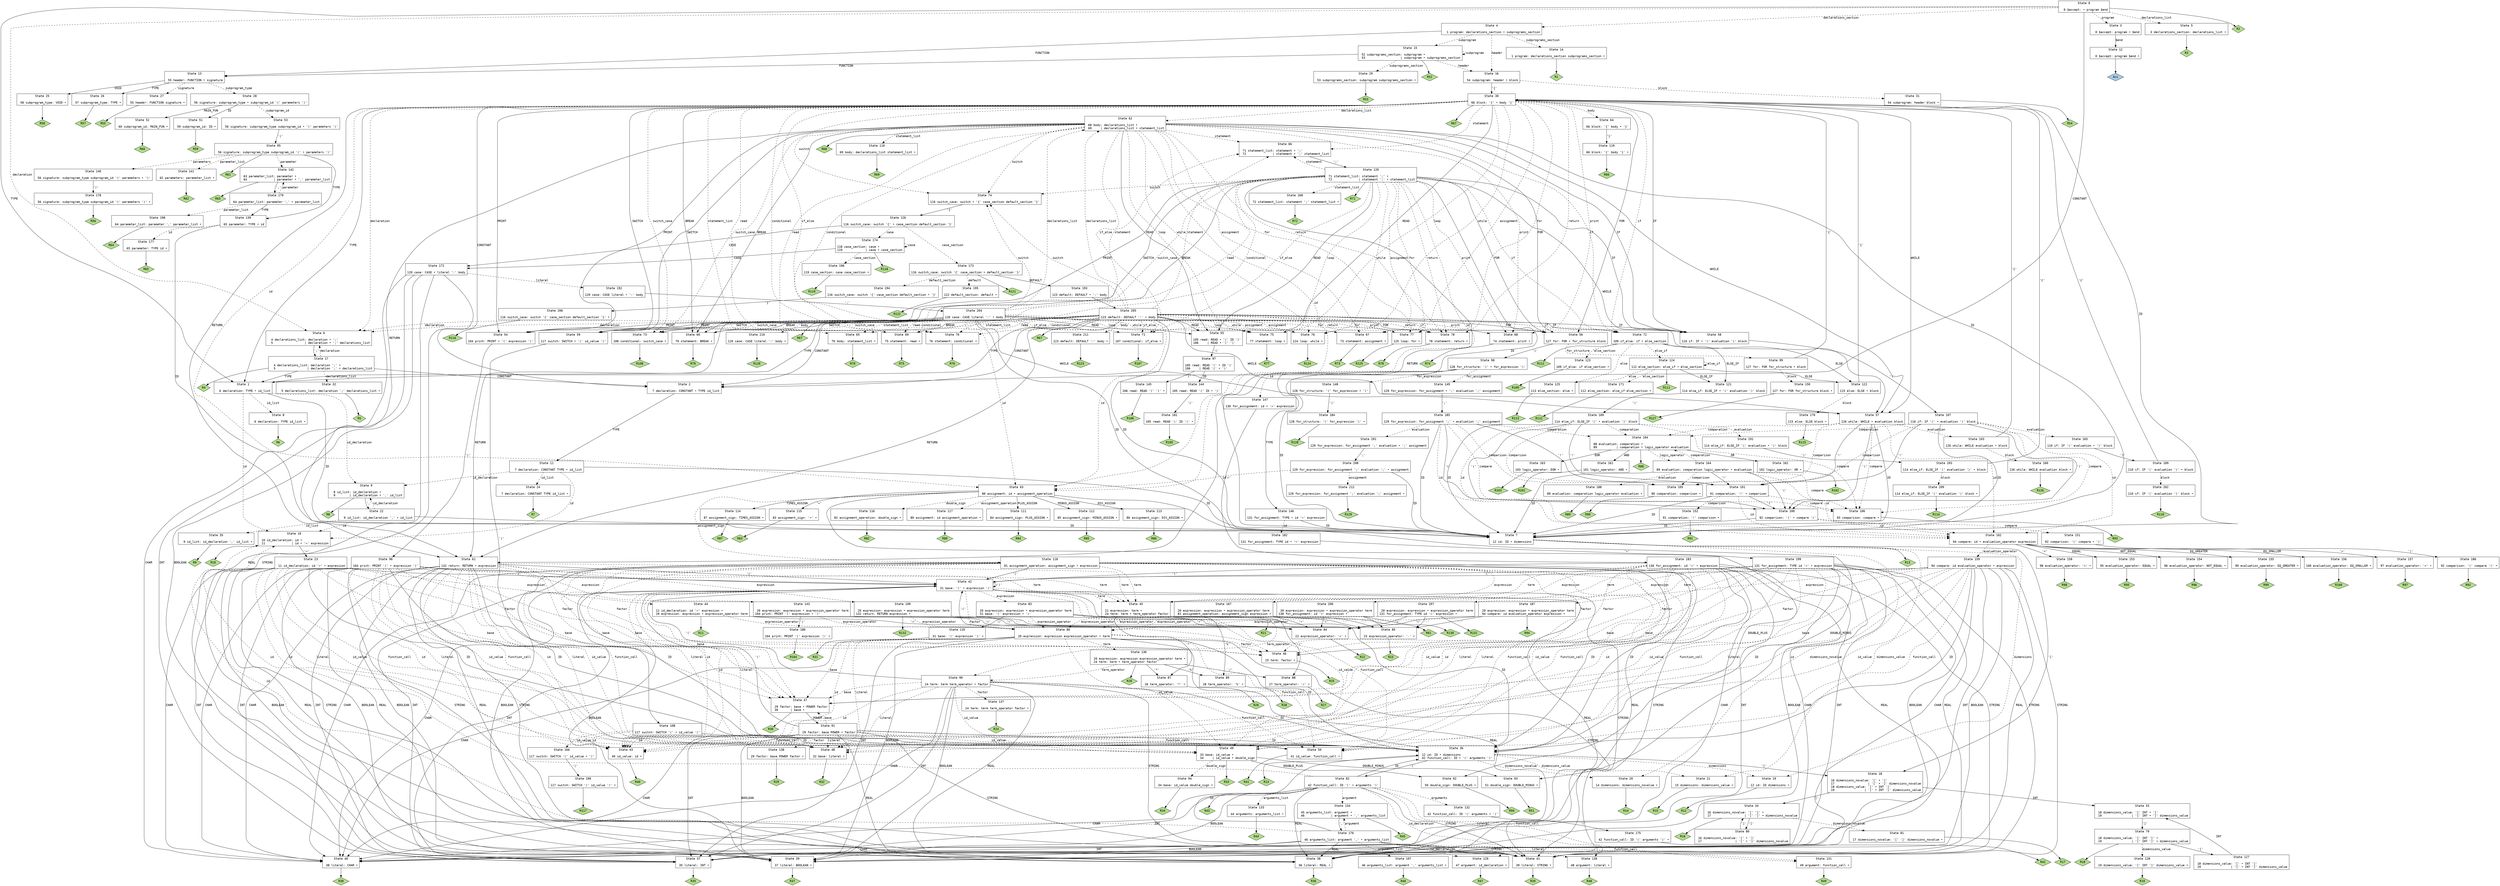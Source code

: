 // Generated by GNU Bison 3.8.2.
// Report bugs to <bug-bison@gnu.org>.
// Home page: <https://www.gnu.org/software/bison/>.

digraph "parser.y"
{
  node [fontname = courier, shape = box, colorscheme = paired6]
  edge [fontname = courier]

  0 [label="State 0\n\l  0 $accept: • program $end\l"]
  0 -> 1 [style=solid label="TYPE"]
  0 -> 2 [style=solid label="CONSTANT"]
  0 -> 3 [style=dashed label="program"]
  0 -> 4 [style=dashed label="declarations_section"]
  0 -> 5 [style=dashed label="declarations_list"]
  0 -> 6 [style=dashed label="declaration"]
  0 -> "0R2" [style=solid]
 "0R2" [label="R2", fillcolor=3, shape=diamond, style=filled]
  1 [label="State 1\n\l  6 declaration: TYPE • id_list\l"]
  1 -> 7 [style=solid label="ID"]
  1 -> 8 [style=dashed label="id_list"]
  1 -> 9 [style=dashed label="id_declaration"]
  1 -> 10 [style=dashed label="id"]
  2 [label="State 2\n\l  7 declaration: CONSTANT • TYPE id_list\l"]
  2 -> 11 [style=solid label="TYPE"]
  3 [label="State 3\n\l  0 $accept: program • $end\l"]
  3 -> 12 [style=solid label="$end"]
  4 [label="State 4\n\l  1 program: declarations_section • subprograms_section\l"]
  4 -> 13 [style=solid label="FUNCTION"]
  4 -> 14 [style=dashed label="subprograms_section"]
  4 -> 15 [style=dashed label="subprogram"]
  4 -> 16 [style=dashed label="header"]
  5 [label="State 5\n\l  3 declarations_section: declarations_list •\l"]
  5 -> "5R3" [style=solid]
 "5R3" [label="R3", fillcolor=3, shape=diamond, style=filled]
  6 [label="State 6\n\l  4 declarations_list: declaration • ';'\l  5                  | declaration • ';' declarations_list\l"]
  6 -> 17 [style=solid label="';'"]
  7 [label="State 7\n\l 12 id: ID • dimensions\l"]
  7 -> 18 [style=solid label="'['"]
  7 -> 19 [style=dashed label="dimensions"]
  7 -> 20 [style=dashed label="dimensions_novalue"]
  7 -> 21 [style=dashed label="dimensions_value"]
  7 -> "7R13" [style=solid]
 "7R13" [label="R13", fillcolor=3, shape=diamond, style=filled]
  8 [label="State 8\n\l  6 declaration: TYPE id_list •\l"]
  8 -> "8R6" [style=solid]
 "8R6" [label="R6", fillcolor=3, shape=diamond, style=filled]
  9 [label="State 9\n\l  8 id_list: id_declaration •\l  9        | id_declaration • ',' id_list\l"]
  9 -> 22 [style=solid label="','"]
  9 -> "9R8" [style=solid]
 "9R8" [label="R8", fillcolor=3, shape=diamond, style=filled]
  10 [label="State 10\n\l 10 id_declaration: id •\l 11               | id • '=' expression\l"]
  10 -> 23 [style=solid label="'='"]
  10 -> "10R10" [style=solid]
 "10R10" [label="R10", fillcolor=3, shape=diamond, style=filled]
  11 [label="State 11\n\l  7 declaration: CONSTANT TYPE • id_list\l"]
  11 -> 7 [style=solid label="ID"]
  11 -> 24 [style=dashed label="id_list"]
  11 -> 9 [style=dashed label="id_declaration"]
  11 -> 10 [style=dashed label="id"]
  12 [label="State 12\n\l  0 $accept: program $end •\l"]
  12 -> "12R0" [style=solid]
 "12R0" [label="Acc", fillcolor=1, shape=diamond, style=filled]
  13 [label="State 13\n\l 55 header: FUNCTION • signature\l"]
  13 -> 25 [style=solid label="VOID"]
  13 -> 26 [style=solid label="TYPE"]
  13 -> 27 [style=dashed label="signature"]
  13 -> 28 [style=dashed label="subprogram_type"]
  14 [label="State 14\n\l  1 program: declarations_section subprograms_section •\l"]
  14 -> "14R1" [style=solid]
 "14R1" [label="R1", fillcolor=3, shape=diamond, style=filled]
  15 [label="State 15\n\l 52 subprograms_section: subprogram •\l 53                    | subprogram • subprograms_section\l"]
  15 -> 13 [style=solid label="FUNCTION"]
  15 -> 29 [style=dashed label="subprograms_section"]
  15 -> 15 [style=dashed label="subprogram"]
  15 -> 16 [style=dashed label="header"]
  15 -> "15R52" [style=solid]
 "15R52" [label="R52", fillcolor=3, shape=diamond, style=filled]
  16 [label="State 16\n\l 54 subprogram: header • block\l"]
  16 -> 30 [style=solid label="'{'"]
  16 -> 31 [style=dashed label="block"]
  17 [label="State 17\n\l  4 declarations_list: declaration ';' •\l  5                  | declaration ';' • declarations_list\l"]
  17 -> 1 [style=solid label="TYPE"]
  17 -> 2 [style=solid label="CONSTANT"]
  17 -> 32 [style=dashed label="declarations_list"]
  17 -> 6 [style=dashed label="declaration"]
  17 -> "17R4" [style=solid]
 "17R4" [label="R4", fillcolor=3, shape=diamond, style=filled]
  18 [label="State 18\n\l 16 dimensions_novalue: '[' • ']'\l 17                   | '[' • ']' dimensions_novalue\l 18 dimensions_value: '[' • INT ']'\l 19                 | '[' • INT ']' dimensions_value\l"]
  18 -> 33 [style=solid label="INT"]
  18 -> 34 [style=solid label="']'"]
  19 [label="State 19\n\l 12 id: ID dimensions •\l"]
  19 -> "19R12" [style=solid]
 "19R12" [label="R12", fillcolor=3, shape=diamond, style=filled]
  20 [label="State 20\n\l 14 dimensions: dimensions_novalue •\l"]
  20 -> "20R14" [style=solid]
 "20R14" [label="R14", fillcolor=3, shape=diamond, style=filled]
  21 [label="State 21\n\l 15 dimensions: dimensions_value •\l"]
  21 -> "21R15" [style=solid]
 "21R15" [label="R15", fillcolor=3, shape=diamond, style=filled]
  22 [label="State 22\n\l  9 id_list: id_declaration ',' • id_list\l"]
  22 -> 7 [style=solid label="ID"]
  22 -> 35 [style=dashed label="id_list"]
  22 -> 9 [style=dashed label="id_declaration"]
  22 -> 10 [style=dashed label="id"]
  23 [label="State 23\n\l 11 id_declaration: id '=' • expression\l"]
  23 -> 36 [style=solid label="ID"]
  23 -> 37 [style=solid label="INT"]
  23 -> 38 [style=solid label="REAL"]
  23 -> 39 [style=solid label="BOOLEAN"]
  23 -> 40 [style=solid label="CHAR"]
  23 -> 41 [style=solid label="STRING"]
  23 -> 42 [style=solid label="'('"]
  23 -> 43 [style=dashed label="id"]
  23 -> 44 [style=dashed label="expression"]
  23 -> 45 [style=dashed label="term"]
  23 -> 46 [style=dashed label="factor"]
  23 -> 47 [style=dashed label="base"]
  23 -> 48 [style=dashed label="literal"]
  23 -> 49 [style=dashed label="id_value"]
  23 -> 50 [style=dashed label="function_call"]
  24 [label="State 24\n\l  7 declaration: CONSTANT TYPE id_list •\l"]
  24 -> "24R7" [style=solid]
 "24R7" [label="R7", fillcolor=3, shape=diamond, style=filled]
  25 [label="State 25\n\l 58 subprogram_type: VOID •\l"]
  25 -> "25R58" [style=solid]
 "25R58" [label="R58", fillcolor=3, shape=diamond, style=filled]
  26 [label="State 26\n\l 57 subprogram_type: TYPE •\l"]
  26 -> "26R57" [style=solid]
 "26R57" [label="R57", fillcolor=3, shape=diamond, style=filled]
  27 [label="State 27\n\l 55 header: FUNCTION signature •\l"]
  27 -> "27R55" [style=solid]
 "27R55" [label="R55", fillcolor=3, shape=diamond, style=filled]
  28 [label="State 28\n\l 56 signature: subprogram_type • subprogram_id '(' parameters ')'\l"]
  28 -> 51 [style=solid label="ID"]
  28 -> 52 [style=solid label="MAIN_FUN"]
  28 -> 53 [style=dashed label="subprogram_id"]
  29 [label="State 29\n\l 53 subprograms_section: subprogram subprograms_section •\l"]
  29 -> "29R53" [style=solid]
 "29R53" [label="R53", fillcolor=3, shape=diamond, style=filled]
  30 [label="State 30\n\l 66 block: '{' • body '}'\l"]
  30 -> 7 [style=solid label="ID"]
  30 -> 1 [style=solid label="TYPE"]
  30 -> 54 [style=solid label="PRINT"]
  30 -> 55 [style=solid label="READ"]
  30 -> 2 [style=solid label="CONSTANT"]
  30 -> 56 [style=solid label="FOR"]
  30 -> 57 [style=solid label="WHILE"]
  30 -> 58 [style=solid label="IF"]
  30 -> 59 [style=solid label="SWITCH"]
  30 -> 60 [style=solid label="BREAK"]
  30 -> 61 [style=solid label="RETURN"]
  30 -> 62 [style=dashed label="declarations_list"]
  30 -> 6 [style=dashed label="declaration"]
  30 -> 63 [style=dashed label="id"]
  30 -> 64 [style=dashed label="body"]
  30 -> 65 [style=dashed label="statement_list"]
  30 -> 66 [style=dashed label="statement"]
  30 -> 67 [style=dashed label="assignment"]
  30 -> 68 [style=dashed label="print"]
  30 -> 69 [style=dashed label="read"]
  30 -> 70 [style=dashed label="conditional"]
  30 -> 71 [style=dashed label="if_else"]
  30 -> 72 [style=dashed label="if"]
  30 -> 73 [style=dashed label="switch_case"]
  30 -> 74 [style=dashed label="switch"]
  30 -> 75 [style=dashed label="loop"]
  30 -> 76 [style=dashed label="while"]
  30 -> 77 [style=dashed label="for"]
  30 -> 78 [style=dashed label="return"]
  30 -> "30R67" [style=solid]
 "30R67" [label="R67", fillcolor=3, shape=diamond, style=filled]
  31 [label="State 31\n\l 54 subprogram: header block •\l"]
  31 -> "31R54" [style=solid]
 "31R54" [label="R54", fillcolor=3, shape=diamond, style=filled]
  32 [label="State 32\n\l  5 declarations_list: declaration ';' declarations_list •\l"]
  32 -> "32R5" [style=solid]
 "32R5" [label="R5", fillcolor=3, shape=diamond, style=filled]
  33 [label="State 33\n\l 18 dimensions_value: '[' INT • ']'\l 19                 | '[' INT • ']' dimensions_value\l"]
  33 -> 79 [style=solid label="']'"]
  34 [label="State 34\n\l 16 dimensions_novalue: '[' ']' •\l 17                   | '[' ']' • dimensions_novalue\l"]
  34 -> 80 [style=solid label="'['"]
  34 -> 81 [style=dashed label="dimensions_novalue"]
  34 -> "34R16" [style=solid]
 "34R16" [label="R16", fillcolor=3, shape=diamond, style=filled]
  35 [label="State 35\n\l  9 id_list: id_declaration ',' id_list •\l"]
  35 -> "35R9" [style=solid]
 "35R9" [label="R9", fillcolor=3, shape=diamond, style=filled]
  36 [label="State 36\n\l 12 id: ID • dimensions\l 42 function_call: ID • '(' arguments ')'\l"]
  36 -> 18 [style=solid label="'['"]
  36 -> 82 [style=solid label="'('"]
  36 -> 19 [style=dashed label="dimensions"]
  36 -> 20 [style=dashed label="dimensions_novalue"]
  36 -> 21 [style=dashed label="dimensions_value"]
  36 -> "36R13" [style=solid]
 "36R13" [label="R13", fillcolor=3, shape=diamond, style=filled]
  37 [label="State 37\n\l 35 literal: INT •\l"]
  37 -> "37R35" [style=solid]
 "37R35" [label="R35", fillcolor=3, shape=diamond, style=filled]
  38 [label="State 38\n\l 36 literal: REAL •\l"]
  38 -> "38R36" [style=solid]
 "38R36" [label="R36", fillcolor=3, shape=diamond, style=filled]
  39 [label="State 39\n\l 37 literal: BOOLEAN •\l"]
  39 -> "39R37" [style=solid]
 "39R37" [label="R37", fillcolor=3, shape=diamond, style=filled]
  40 [label="State 40\n\l 38 literal: CHAR •\l"]
  40 -> "40R38" [style=solid]
 "40R38" [label="R38", fillcolor=3, shape=diamond, style=filled]
  41 [label="State 41\n\l 39 literal: STRING •\l"]
  41 -> "41R39" [style=solid]
 "41R39" [label="R39", fillcolor=3, shape=diamond, style=filled]
  42 [label="State 42\n\l 31 base: '(' • expression ')'\l"]
  42 -> 36 [style=solid label="ID"]
  42 -> 37 [style=solid label="INT"]
  42 -> 38 [style=solid label="REAL"]
  42 -> 39 [style=solid label="BOOLEAN"]
  42 -> 40 [style=solid label="CHAR"]
  42 -> 41 [style=solid label="STRING"]
  42 -> 42 [style=solid label="'('"]
  42 -> 43 [style=dashed label="id"]
  42 -> 83 [style=dashed label="expression"]
  42 -> 45 [style=dashed label="term"]
  42 -> 46 [style=dashed label="factor"]
  42 -> 47 [style=dashed label="base"]
  42 -> 48 [style=dashed label="literal"]
  42 -> 49 [style=dashed label="id_value"]
  42 -> 50 [style=dashed label="function_call"]
  43 [label="State 43\n\l 40 id_value: id •\l"]
  43 -> "43R40" [style=solid]
 "43R40" [label="R40", fillcolor=3, shape=diamond, style=filled]
  44 [label="State 44\n\l 11 id_declaration: id '=' expression •\l 20 expression: expression • expression_operator term\l"]
  44 -> 84 [style=solid label="'+'"]
  44 -> 85 [style=solid label="'-'"]
  44 -> 86 [style=dashed label="expression_operator"]
  44 -> "44R11" [style=solid]
 "44R11" [label="R11", fillcolor=3, shape=diamond, style=filled]
  45 [label="State 45\n\l 21 expression: term •\l 24 term: term • term_operator factor\l"]
  45 -> 87 [style=solid label="'*'"]
  45 -> 88 [style=solid label="'/'"]
  45 -> 89 [style=solid label="'%'"]
  45 -> 90 [style=dashed label="term_operator"]
  45 -> "45R21" [style=solid]
 "45R21" [label="R21", fillcolor=3, shape=diamond, style=filled]
  46 [label="State 46\n\l 25 term: factor •\l"]
  46 -> "46R25" [style=solid]
 "46R25" [label="R25", fillcolor=3, shape=diamond, style=filled]
  47 [label="State 47\n\l 29 factor: base • POWER factor\l 30       | base •\l"]
  47 -> 91 [style=solid label="POWER"]
  47 -> "47R30" [style=solid]
 "47R30" [label="R30", fillcolor=3, shape=diamond, style=filled]
  48 [label="State 48\n\l 32 base: literal •\l"]
  48 -> "48R32" [style=solid]
 "48R32" [label="R32", fillcolor=3, shape=diamond, style=filled]
  49 [label="State 49\n\l 33 base: id_value •\l 34     | id_value • double_sign\l"]
  49 -> 92 [style=solid label="DOUBLE_PLUS"]
  49 -> 93 [style=solid label="DOUBLE_MINUS"]
  49 -> 94 [style=dashed label="double_sign"]
  49 -> "49R33" [style=solid]
 "49R33" [label="R33", fillcolor=3, shape=diamond, style=filled]
  50 [label="State 50\n\l 41 id_value: function_call •\l"]
  50 -> "50R41" [style=solid]
 "50R41" [label="R41", fillcolor=3, shape=diamond, style=filled]
  51 [label="State 51\n\l 59 subprogram_id: ID •\l"]
  51 -> "51R59" [style=solid]
 "51R59" [label="R59", fillcolor=3, shape=diamond, style=filled]
  52 [label="State 52\n\l 60 subprogram_id: MAIN_FUN •\l"]
  52 -> "52R60" [style=solid]
 "52R60" [label="R60", fillcolor=3, shape=diamond, style=filled]
  53 [label="State 53\n\l 56 signature: subprogram_type subprogram_id • '(' parameters ')'\l"]
  53 -> 95 [style=solid label="'('"]
  54 [label="State 54\n\l104 print: PRINT • '(' expression ')'\l"]
  54 -> 96 [style=solid label="'('"]
  55 [label="State 55\n\l105 read: READ • '(' ID ')'\l106     | READ • '(' ')'\l"]
  55 -> 97 [style=solid label="'('"]
  56 [label="State 56\n\l127 for: FOR • for_structure block\l"]
  56 -> 98 [style=solid label="'('"]
  56 -> 99 [style=dashed label="for_structure"]
  57 [label="State 57\n\l126 while: WHILE • evaluation block\l"]
  57 -> 7 [style=solid label="ID"]
  57 -> 100 [style=solid label="'('"]
  57 -> 101 [style=solid label="'!'"]
  57 -> 102 [style=dashed label="id"]
  57 -> 103 [style=dashed label="evaluation"]
  57 -> 104 [style=dashed label="comparation"]
  57 -> 105 [style=dashed label="comparison"]
  57 -> 106 [style=dashed label="compare"]
  58 [label="State 58\n\l110 if: IF • '(' evaluation ')' block\l"]
  58 -> 107 [style=solid label="'('"]
  59 [label="State 59\n\l117 switch: SWITCH • '(' id_value ')'\l"]
  59 -> 108 [style=solid label="'('"]
  60 [label="State 60\n\l 79 statement: BREAK •\l"]
  60 -> "60R79" [style=solid]
 "60R79" [label="R79", fillcolor=3, shape=diamond, style=filled]
  61 [label="State 61\n\l132 return: RETURN • expression\l"]
  61 -> 36 [style=solid label="ID"]
  61 -> 37 [style=solid label="INT"]
  61 -> 38 [style=solid label="REAL"]
  61 -> 39 [style=solid label="BOOLEAN"]
  61 -> 40 [style=solid label="CHAR"]
  61 -> 41 [style=solid label="STRING"]
  61 -> 42 [style=solid label="'('"]
  61 -> 43 [style=dashed label="id"]
  61 -> 109 [style=dashed label="expression"]
  61 -> 45 [style=dashed label="term"]
  61 -> 46 [style=dashed label="factor"]
  61 -> 47 [style=dashed label="base"]
  61 -> 48 [style=dashed label="literal"]
  61 -> 49 [style=dashed label="id_value"]
  61 -> 50 [style=dashed label="function_call"]
  62 [label="State 62\n\l 68 body: declarations_list •\l 69     | declarations_list • statement_list\l"]
  62 -> 7 [style=solid label="ID"]
  62 -> 54 [style=solid label="PRINT"]
  62 -> 55 [style=solid label="READ"]
  62 -> 56 [style=solid label="FOR"]
  62 -> 57 [style=solid label="WHILE"]
  62 -> 58 [style=solid label="IF"]
  62 -> 59 [style=solid label="SWITCH"]
  62 -> 60 [style=solid label="BREAK"]
  62 -> 61 [style=solid label="RETURN"]
  62 -> 63 [style=dashed label="id"]
  62 -> 110 [style=dashed label="statement_list"]
  62 -> 66 [style=dashed label="statement"]
  62 -> 67 [style=dashed label="assignment"]
  62 -> 68 [style=dashed label="print"]
  62 -> 69 [style=dashed label="read"]
  62 -> 70 [style=dashed label="conditional"]
  62 -> 71 [style=dashed label="if_else"]
  62 -> 72 [style=dashed label="if"]
  62 -> 73 [style=dashed label="switch_case"]
  62 -> 74 [style=dashed label="switch"]
  62 -> 75 [style=dashed label="loop"]
  62 -> 76 [style=dashed label="while"]
  62 -> 77 [style=dashed label="for"]
  62 -> 78 [style=dashed label="return"]
  62 -> "62R68" [style=solid]
 "62R68" [label="R68", fillcolor=3, shape=diamond, style=filled]
  63 [label="State 63\n\l 80 assignment: id • assignment_operation\l"]
  63 -> 111 [style=solid label="PLUS_ASSIGN"]
  63 -> 112 [style=solid label="MINUS_ASSIGN"]
  63 -> 113 [style=solid label="DIV_ASSIGN"]
  63 -> 114 [style=solid label="TIMES_ASSIGN"]
  63 -> 92 [style=solid label="DOUBLE_PLUS"]
  63 -> 93 [style=solid label="DOUBLE_MINUS"]
  63 -> 115 [style=solid label="'='"]
  63 -> 116 [style=dashed label="double_sign"]
  63 -> 117 [style=dashed label="assignment_operation"]
  63 -> 118 [style=dashed label="assignment_sign"]
  64 [label="State 64\n\l 66 block: '{' body • '}'\l"]
  64 -> 119 [style=solid label="'}'"]
  65 [label="State 65\n\l 70 body: statement_list •\l"]
  65 -> "65R70" [style=solid]
 "65R70" [label="R70", fillcolor=3, shape=diamond, style=filled]
  66 [label="State 66\n\l 71 statement_list: statement • ';'\l 72               | statement • ';' statement_list\l"]
  66 -> 120 [style=solid label="';'"]
  67 [label="State 67\n\l 73 statement: assignment •\l"]
  67 -> "67R73" [style=solid]
 "67R73" [label="R73", fillcolor=3, shape=diamond, style=filled]
  68 [label="State 68\n\l 74 statement: print •\l"]
  68 -> "68R74" [style=solid]
 "68R74" [label="R74", fillcolor=3, shape=diamond, style=filled]
  69 [label="State 69\n\l 75 statement: read •\l"]
  69 -> "69R75" [style=solid]
 "69R75" [label="R75", fillcolor=3, shape=diamond, style=filled]
  70 [label="State 70\n\l 76 statement: conditional •\l"]
  70 -> "70R76" [style=solid]
 "70R76" [label="R76", fillcolor=3, shape=diamond, style=filled]
  71 [label="State 71\n\l107 conditional: if_else •\l"]
  71 -> "71R107" [style=solid]
 "71R107" [label="R107", fillcolor=3, shape=diamond, style=filled]
  72 [label="State 72\n\l109 if_else: if • else_section\l"]
  72 -> 121 [style=solid label="ELSE_IF"]
  72 -> 122 [style=solid label="ELSE"]
  72 -> 123 [style=dashed label="else_section"]
  72 -> 124 [style=dashed label="else_if"]
  72 -> 125 [style=dashed label="else"]
  72 -> "72R111" [style=solid]
 "72R111" [label="R111", fillcolor=3, shape=diamond, style=filled]
  73 [label="State 73\n\l108 conditional: switch_case •\l"]
  73 -> "73R108" [style=solid]
 "73R108" [label="R108", fillcolor=3, shape=diamond, style=filled]
  74 [label="State 74\n\l116 switch_case: switch • '{' case_section default_section '}'\l"]
  74 -> 126 [style=solid label="'{'"]
  75 [label="State 75\n\l 77 statement: loop •\l"]
  75 -> "75R77" [style=solid]
 "75R77" [label="R77", fillcolor=3, shape=diamond, style=filled]
  76 [label="State 76\n\l124 loop: while •\l"]
  76 -> "76R124" [style=solid]
 "76R124" [label="R124", fillcolor=3, shape=diamond, style=filled]
  77 [label="State 77\n\l125 loop: for •\l"]
  77 -> "77R125" [style=solid]
 "77R125" [label="R125", fillcolor=3, shape=diamond, style=filled]
  78 [label="State 78\n\l 78 statement: return •\l"]
  78 -> "78R78" [style=solid]
 "78R78" [label="R78", fillcolor=3, shape=diamond, style=filled]
  79 [label="State 79\n\l 18 dimensions_value: '[' INT ']' •\l 19                 | '[' INT ']' • dimensions_value\l"]
  79 -> 127 [style=solid label="'['"]
  79 -> 128 [style=dashed label="dimensions_value"]
  79 -> "79R18" [style=solid]
 "79R18" [label="R18", fillcolor=3, shape=diamond, style=filled]
  80 [label="State 80\n\l 16 dimensions_novalue: '[' • ']'\l 17                   | '[' • ']' dimensions_novalue\l"]
  80 -> 34 [style=solid label="']'"]
  81 [label="State 81\n\l 17 dimensions_novalue: '[' ']' dimensions_novalue •\l"]
  81 -> "81R17" [style=solid]
 "81R17" [label="R17", fillcolor=3, shape=diamond, style=filled]
  82 [label="State 82\n\l 42 function_call: ID '(' • arguments ')'\l"]
  82 -> 36 [style=solid label="ID"]
  82 -> 37 [style=solid label="INT"]
  82 -> 38 [style=solid label="REAL"]
  82 -> 39 [style=solid label="BOOLEAN"]
  82 -> 40 [style=solid label="CHAR"]
  82 -> 41 [style=solid label="STRING"]
  82 -> 129 [style=dashed label="id_declaration"]
  82 -> 10 [style=dashed label="id"]
  82 -> 130 [style=dashed label="literal"]
  82 -> 131 [style=dashed label="function_call"]
  82 -> 132 [style=dashed label="arguments"]
  82 -> 133 [style=dashed label="arguments_list"]
  82 -> 134 [style=dashed label="argument"]
  82 -> "82R43" [style=solid]
 "82R43" [label="R43", fillcolor=3, shape=diamond, style=filled]
  83 [label="State 83\n\l 20 expression: expression • expression_operator term\l 31 base: '(' expression • ')'\l"]
  83 -> 84 [style=solid label="'+'"]
  83 -> 85 [style=solid label="'-'"]
  83 -> 135 [style=solid label="')'"]
  83 -> 86 [style=dashed label="expression_operator"]
  84 [label="State 84\n\l 22 expression_operator: '+' •\l"]
  84 -> "84R22" [style=solid]
 "84R22" [label="R22", fillcolor=3, shape=diamond, style=filled]
  85 [label="State 85\n\l 23 expression_operator: '-' •\l"]
  85 -> "85R23" [style=solid]
 "85R23" [label="R23", fillcolor=3, shape=diamond, style=filled]
  86 [label="State 86\n\l 20 expression: expression expression_operator • term\l"]
  86 -> 36 [style=solid label="ID"]
  86 -> 37 [style=solid label="INT"]
  86 -> 38 [style=solid label="REAL"]
  86 -> 39 [style=solid label="BOOLEAN"]
  86 -> 40 [style=solid label="CHAR"]
  86 -> 41 [style=solid label="STRING"]
  86 -> 42 [style=solid label="'('"]
  86 -> 43 [style=dashed label="id"]
  86 -> 136 [style=dashed label="term"]
  86 -> 46 [style=dashed label="factor"]
  86 -> 47 [style=dashed label="base"]
  86 -> 48 [style=dashed label="literal"]
  86 -> 49 [style=dashed label="id_value"]
  86 -> 50 [style=dashed label="function_call"]
  87 [label="State 87\n\l 26 term_operator: '*' •\l"]
  87 -> "87R26" [style=solid]
 "87R26" [label="R26", fillcolor=3, shape=diamond, style=filled]
  88 [label="State 88\n\l 27 term_operator: '/' •\l"]
  88 -> "88R27" [style=solid]
 "88R27" [label="R27", fillcolor=3, shape=diamond, style=filled]
  89 [label="State 89\n\l 28 term_operator: '%' •\l"]
  89 -> "89R28" [style=solid]
 "89R28" [label="R28", fillcolor=3, shape=diamond, style=filled]
  90 [label="State 90\n\l 24 term: term term_operator • factor\l"]
  90 -> 36 [style=solid label="ID"]
  90 -> 37 [style=solid label="INT"]
  90 -> 38 [style=solid label="REAL"]
  90 -> 39 [style=solid label="BOOLEAN"]
  90 -> 40 [style=solid label="CHAR"]
  90 -> 41 [style=solid label="STRING"]
  90 -> 42 [style=solid label="'('"]
  90 -> 43 [style=dashed label="id"]
  90 -> 137 [style=dashed label="factor"]
  90 -> 47 [style=dashed label="base"]
  90 -> 48 [style=dashed label="literal"]
  90 -> 49 [style=dashed label="id_value"]
  90 -> 50 [style=dashed label="function_call"]
  91 [label="State 91\n\l 29 factor: base POWER • factor\l"]
  91 -> 36 [style=solid label="ID"]
  91 -> 37 [style=solid label="INT"]
  91 -> 38 [style=solid label="REAL"]
  91 -> 39 [style=solid label="BOOLEAN"]
  91 -> 40 [style=solid label="CHAR"]
  91 -> 41 [style=solid label="STRING"]
  91 -> 42 [style=solid label="'('"]
  91 -> 43 [style=dashed label="id"]
  91 -> 138 [style=dashed label="factor"]
  91 -> 47 [style=dashed label="base"]
  91 -> 48 [style=dashed label="literal"]
  91 -> 49 [style=dashed label="id_value"]
  91 -> 50 [style=dashed label="function_call"]
  92 [label="State 92\n\l 50 double_sign: DOUBLE_PLUS •\l"]
  92 -> "92R50" [style=solid]
 "92R50" [label="R50", fillcolor=3, shape=diamond, style=filled]
  93 [label="State 93\n\l 51 double_sign: DOUBLE_MINUS •\l"]
  93 -> "93R51" [style=solid]
 "93R51" [label="R51", fillcolor=3, shape=diamond, style=filled]
  94 [label="State 94\n\l 34 base: id_value double_sign •\l"]
  94 -> "94R34" [style=solid]
 "94R34" [label="R34", fillcolor=3, shape=diamond, style=filled]
  95 [label="State 95\n\l 56 signature: subprogram_type subprogram_id '(' • parameters ')'\l"]
  95 -> 139 [style=solid label="TYPE"]
  95 -> 140 [style=dashed label="parameters"]
  95 -> 141 [style=dashed label="parameter_list"]
  95 -> 142 [style=dashed label="parameter"]
  95 -> "95R61" [style=solid]
 "95R61" [label="R61", fillcolor=3, shape=diamond, style=filled]
  96 [label="State 96\n\l104 print: PRINT '(' • expression ')'\l"]
  96 -> 36 [style=solid label="ID"]
  96 -> 37 [style=solid label="INT"]
  96 -> 38 [style=solid label="REAL"]
  96 -> 39 [style=solid label="BOOLEAN"]
  96 -> 40 [style=solid label="CHAR"]
  96 -> 41 [style=solid label="STRING"]
  96 -> 42 [style=solid label="'('"]
  96 -> 43 [style=dashed label="id"]
  96 -> 143 [style=dashed label="expression"]
  96 -> 45 [style=dashed label="term"]
  96 -> 46 [style=dashed label="factor"]
  96 -> 47 [style=dashed label="base"]
  96 -> 48 [style=dashed label="literal"]
  96 -> 49 [style=dashed label="id_value"]
  96 -> 50 [style=dashed label="function_call"]
  97 [label="State 97\n\l105 read: READ '(' • ID ')'\l106     | READ '(' • ')'\l"]
  97 -> 144 [style=solid label="ID"]
  97 -> 145 [style=solid label="')'"]
  98 [label="State 98\n\l128 for_structure: '(' • for_expression ')'\l"]
  98 -> 7 [style=solid label="ID"]
  98 -> 146 [style=solid label="TYPE"]
  98 -> 147 [style=dashed label="id"]
  98 -> 148 [style=dashed label="for_expression"]
  98 -> 149 [style=dashed label="for_assignment"]
  99 [label="State 99\n\l127 for: FOR for_structure • block\l"]
  99 -> 30 [style=solid label="'{'"]
  99 -> 150 [style=dashed label="block"]
  100 [label="State 100\n\l 92 comparison: '(' • compare ')'\l"]
  100 -> 7 [style=solid label="ID"]
  100 -> 102 [style=dashed label="id"]
  100 -> 151 [style=dashed label="compare"]
  101 [label="State 101\n\l 91 comparation: '!' • comparison\l"]
  101 -> 7 [style=solid label="ID"]
  101 -> 100 [style=solid label="'('"]
  101 -> 102 [style=dashed label="id"]
  101 -> 152 [style=dashed label="comparison"]
  101 -> 106 [style=dashed label="compare"]
  102 [label="State 102\n\l 94 compare: id • evaluation_operator expression\l"]
  102 -> 153 [style=solid label="EQUAL"]
  102 -> 154 [style=solid label="NOT_EQUAL"]
  102 -> 155 [style=solid label="EQ_GREATER"]
  102 -> 156 [style=solid label="EQ_SMALLER"]
  102 -> 157 [style=solid label="'>'"]
  102 -> 158 [style=solid label="'<'"]
  102 -> 159 [style=dashed label="evaluation_operator"]
  103 [label="State 103\n\l126 while: WHILE evaluation • block\l"]
  103 -> 30 [style=solid label="'{'"]
  103 -> 160 [style=dashed label="block"]
  104 [label="State 104\n\l 88 evaluation: comparation •\l 89           | comparation • logic_operator evaluation\l"]
  104 -> 161 [style=solid label="AND"]
  104 -> 162 [style=solid label="OR"]
  104 -> 163 [style=solid label="EOR"]
  104 -> 164 [style=dashed label="logic_operator"]
  104 -> "104R88" [style=solid]
 "104R88" [label="R88", fillcolor=3, shape=diamond, style=filled]
  105 [label="State 105\n\l 90 comparation: comparison •\l"]
  105 -> "105R90" [style=solid]
 "105R90" [label="R90", fillcolor=3, shape=diamond, style=filled]
  106 [label="State 106\n\l 93 comparison: compare •\l"]
  106 -> "106R93" [style=solid]
 "106R93" [label="R93", fillcolor=3, shape=diamond, style=filled]
  107 [label="State 107\n\l110 if: IF '(' • evaluation ')' block\l"]
  107 -> 7 [style=solid label="ID"]
  107 -> 100 [style=solid label="'('"]
  107 -> 101 [style=solid label="'!'"]
  107 -> 102 [style=dashed label="id"]
  107 -> 165 [style=dashed label="evaluation"]
  107 -> 104 [style=dashed label="comparation"]
  107 -> 105 [style=dashed label="comparison"]
  107 -> 106 [style=dashed label="compare"]
  108 [label="State 108\n\l117 switch: SWITCH '(' • id_value ')'\l"]
  108 -> 36 [style=solid label="ID"]
  108 -> 43 [style=dashed label="id"]
  108 -> 166 [style=dashed label="id_value"]
  108 -> 50 [style=dashed label="function_call"]
  109 [label="State 109\n\l 20 expression: expression • expression_operator term\l132 return: RETURN expression •\l"]
  109 -> 84 [style=solid label="'+'"]
  109 -> 85 [style=solid label="'-'"]
  109 -> 86 [style=dashed label="expression_operator"]
  109 -> "109R132" [style=solid]
 "109R132" [label="R132", fillcolor=3, shape=diamond, style=filled]
  110 [label="State 110\n\l 69 body: declarations_list statement_list •\l"]
  110 -> "110R69" [style=solid]
 "110R69" [label="R69", fillcolor=3, shape=diamond, style=filled]
  111 [label="State 111\n\l 84 assignment_sign: PLUS_ASSIGN •\l"]
  111 -> "111R84" [style=solid]
 "111R84" [label="R84", fillcolor=3, shape=diamond, style=filled]
  112 [label="State 112\n\l 85 assignment_sign: MINUS_ASSIGN •\l"]
  112 -> "112R85" [style=solid]
 "112R85" [label="R85", fillcolor=3, shape=diamond, style=filled]
  113 [label="State 113\n\l 86 assignment_sign: DIV_ASSIGN •\l"]
  113 -> "113R86" [style=solid]
 "113R86" [label="R86", fillcolor=3, shape=diamond, style=filled]
  114 [label="State 114\n\l 87 assignment_sign: TIMES_ASSIGN •\l"]
  114 -> "114R87" [style=solid]
 "114R87" [label="R87", fillcolor=3, shape=diamond, style=filled]
  115 [label="State 115\n\l 83 assignment_sign: '=' •\l"]
  115 -> "115R83" [style=solid]
 "115R83" [label="R83", fillcolor=3, shape=diamond, style=filled]
  116 [label="State 116\n\l 82 assignment_operation: double_sign •\l"]
  116 -> "116R82" [style=solid]
 "116R82" [label="R82", fillcolor=3, shape=diamond, style=filled]
  117 [label="State 117\n\l 80 assignment: id assignment_operation •\l"]
  117 -> "117R80" [style=solid]
 "117R80" [label="R80", fillcolor=3, shape=diamond, style=filled]
  118 [label="State 118\n\l 81 assignment_operation: assignment_sign • expression\l"]
  118 -> 36 [style=solid label="ID"]
  118 -> 37 [style=solid label="INT"]
  118 -> 38 [style=solid label="REAL"]
  118 -> 39 [style=solid label="BOOLEAN"]
  118 -> 40 [style=solid label="CHAR"]
  118 -> 41 [style=solid label="STRING"]
  118 -> 42 [style=solid label="'('"]
  118 -> 43 [style=dashed label="id"]
  118 -> 167 [style=dashed label="expression"]
  118 -> 45 [style=dashed label="term"]
  118 -> 46 [style=dashed label="factor"]
  118 -> 47 [style=dashed label="base"]
  118 -> 48 [style=dashed label="literal"]
  118 -> 49 [style=dashed label="id_value"]
  118 -> 50 [style=dashed label="function_call"]
  119 [label="State 119\n\l 66 block: '{' body '}' •\l"]
  119 -> "119R66" [style=solid]
 "119R66" [label="R66", fillcolor=3, shape=diamond, style=filled]
  120 [label="State 120\n\l 71 statement_list: statement ';' •\l 72               | statement ';' • statement_list\l"]
  120 -> 7 [style=solid label="ID"]
  120 -> 54 [style=solid label="PRINT"]
  120 -> 55 [style=solid label="READ"]
  120 -> 56 [style=solid label="FOR"]
  120 -> 57 [style=solid label="WHILE"]
  120 -> 58 [style=solid label="IF"]
  120 -> 59 [style=solid label="SWITCH"]
  120 -> 60 [style=solid label="BREAK"]
  120 -> 61 [style=solid label="RETURN"]
  120 -> 63 [style=dashed label="id"]
  120 -> 168 [style=dashed label="statement_list"]
  120 -> 66 [style=dashed label="statement"]
  120 -> 67 [style=dashed label="assignment"]
  120 -> 68 [style=dashed label="print"]
  120 -> 69 [style=dashed label="read"]
  120 -> 70 [style=dashed label="conditional"]
  120 -> 71 [style=dashed label="if_else"]
  120 -> 72 [style=dashed label="if"]
  120 -> 73 [style=dashed label="switch_case"]
  120 -> 74 [style=dashed label="switch"]
  120 -> 75 [style=dashed label="loop"]
  120 -> 76 [style=dashed label="while"]
  120 -> 77 [style=dashed label="for"]
  120 -> 78 [style=dashed label="return"]
  120 -> "120R71" [style=solid]
 "120R71" [label="R71", fillcolor=3, shape=diamond, style=filled]
  121 [label="State 121\n\l114 else_if: ELSE_IF • '(' evaluation ')' block\l"]
  121 -> 169 [style=solid label="'('"]
  122 [label="State 122\n\l115 else: ELSE • block\l"]
  122 -> 30 [style=solid label="'{'"]
  122 -> 170 [style=dashed label="block"]
  123 [label="State 123\n\l109 if_else: if else_section •\l"]
  123 -> "123R109" [style=solid]
 "123R109" [label="R109", fillcolor=3, shape=diamond, style=filled]
  124 [label="State 124\n\l112 else_section: else_if • else_section\l"]
  124 -> 121 [style=solid label="ELSE_IF"]
  124 -> 122 [style=solid label="ELSE"]
  124 -> 171 [style=dashed label="else_section"]
  124 -> 124 [style=dashed label="else_if"]
  124 -> 125 [style=dashed label="else"]
  124 -> "124R111" [style=solid]
 "124R111" [label="R111", fillcolor=3, shape=diamond, style=filled]
  125 [label="State 125\n\l113 else_section: else •\l"]
  125 -> "125R113" [style=solid]
 "125R113" [label="R113", fillcolor=3, shape=diamond, style=filled]
  126 [label="State 126\n\l116 switch_case: switch '{' • case_section default_section '}'\l"]
  126 -> 172 [style=solid label="CASE"]
  126 -> 173 [style=dashed label="case_section"]
  126 -> 174 [style=dashed label="case"]
  127 [label="State 127\n\l 18 dimensions_value: '[' • INT ']'\l 19                 | '[' • INT ']' dimensions_value\l"]
  127 -> 33 [style=solid label="INT"]
  128 [label="State 128\n\l 19 dimensions_value: '[' INT ']' dimensions_value •\l"]
  128 -> "128R19" [style=solid]
 "128R19" [label="R19", fillcolor=3, shape=diamond, style=filled]
  129 [label="State 129\n\l 47 argument: id_declaration •\l"]
  129 -> "129R47" [style=solid]
 "129R47" [label="R47", fillcolor=3, shape=diamond, style=filled]
  130 [label="State 130\n\l 48 argument: literal •\l"]
  130 -> "130R48" [style=solid]
 "130R48" [label="R48", fillcolor=3, shape=diamond, style=filled]
  131 [label="State 131\n\l 49 argument: function_call •\l"]
  131 -> "131R49" [style=solid]
 "131R49" [label="R49", fillcolor=3, shape=diamond, style=filled]
  132 [label="State 132\n\l 42 function_call: ID '(' arguments • ')'\l"]
  132 -> 175 [style=solid label="')'"]
  133 [label="State 133\n\l 44 arguments: arguments_list •\l"]
  133 -> "133R44" [style=solid]
 "133R44" [label="R44", fillcolor=3, shape=diamond, style=filled]
  134 [label="State 134\n\l 45 arguments_list: argument •\l 46               | argument • ',' arguments_list\l"]
  134 -> 176 [style=solid label="','"]
  134 -> "134R45" [style=solid]
 "134R45" [label="R45", fillcolor=3, shape=diamond, style=filled]
  135 [label="State 135\n\l 31 base: '(' expression ')' •\l"]
  135 -> "135R31" [style=solid]
 "135R31" [label="R31", fillcolor=3, shape=diamond, style=filled]
  136 [label="State 136\n\l 20 expression: expression expression_operator term •\l 24 term: term • term_operator factor\l"]
  136 -> 87 [style=solid label="'*'"]
  136 -> 88 [style=solid label="'/'"]
  136 -> 89 [style=solid label="'%'"]
  136 -> 90 [style=dashed label="term_operator"]
  136 -> "136R20" [style=solid]
 "136R20" [label="R20", fillcolor=3, shape=diamond, style=filled]
  137 [label="State 137\n\l 24 term: term term_operator factor •\l"]
  137 -> "137R24" [style=solid]
 "137R24" [label="R24", fillcolor=3, shape=diamond, style=filled]
  138 [label="State 138\n\l 29 factor: base POWER factor •\l"]
  138 -> "138R29" [style=solid]
 "138R29" [label="R29", fillcolor=3, shape=diamond, style=filled]
  139 [label="State 139\n\l 65 parameter: TYPE • id\l"]
  139 -> 7 [style=solid label="ID"]
  139 -> 177 [style=dashed label="id"]
  140 [label="State 140\n\l 56 signature: subprogram_type subprogram_id '(' parameters • ')'\l"]
  140 -> 178 [style=solid label="')'"]
  141 [label="State 141\n\l 62 parameters: parameter_list •\l"]
  141 -> "141R62" [style=solid]
 "141R62" [label="R62", fillcolor=3, shape=diamond, style=filled]
  142 [label="State 142\n\l 63 parameter_list: parameter •\l 64               | parameter • ',' parameter_list\l"]
  142 -> 179 [style=solid label="','"]
  142 -> "142R63" [style=solid]
 "142R63" [label="R63", fillcolor=3, shape=diamond, style=filled]
  143 [label="State 143\n\l 20 expression: expression • expression_operator term\l104 print: PRINT '(' expression • ')'\l"]
  143 -> 84 [style=solid label="'+'"]
  143 -> 85 [style=solid label="'-'"]
  143 -> 180 [style=solid label="')'"]
  143 -> 86 [style=dashed label="expression_operator"]
  144 [label="State 144\n\l105 read: READ '(' ID • ')'\l"]
  144 -> 181 [style=solid label="')'"]
  145 [label="State 145\n\l106 read: READ '(' ')' •\l"]
  145 -> "145R106" [style=solid]
 "145R106" [label="R106", fillcolor=3, shape=diamond, style=filled]
  146 [label="State 146\n\l131 for_assignment: TYPE • id '=' expression\l"]
  146 -> 7 [style=solid label="ID"]
  146 -> 182 [style=dashed label="id"]
  147 [label="State 147\n\l130 for_assignment: id • '=' expression\l"]
  147 -> 183 [style=solid label="'='"]
  148 [label="State 148\n\l128 for_structure: '(' for_expression • ')'\l"]
  148 -> 184 [style=solid label="')'"]
  149 [label="State 149\n\l129 for_expression: for_assignment • ';' evaluation ';' assignment\l"]
  149 -> 185 [style=solid label="';'"]
  150 [label="State 150\n\l127 for: FOR for_structure block •\l"]
  150 -> "150R127" [style=solid]
 "150R127" [label="R127", fillcolor=3, shape=diamond, style=filled]
  151 [label="State 151\n\l 92 comparison: '(' compare • ')'\l"]
  151 -> 186 [style=solid label="')'"]
  152 [label="State 152\n\l 91 comparation: '!' comparison •\l"]
  152 -> "152R91" [style=solid]
 "152R91" [label="R91", fillcolor=3, shape=diamond, style=filled]
  153 [label="State 153\n\l 95 evaluation_operator: EQUAL •\l"]
  153 -> "153R95" [style=solid]
 "153R95" [label="R95", fillcolor=3, shape=diamond, style=filled]
  154 [label="State 154\n\l 96 evaluation_operator: NOT_EQUAL •\l"]
  154 -> "154R96" [style=solid]
 "154R96" [label="R96", fillcolor=3, shape=diamond, style=filled]
  155 [label="State 155\n\l 99 evaluation_operator: EQ_GREATER •\l"]
  155 -> "155R99" [style=solid]
 "155R99" [label="R99", fillcolor=3, shape=diamond, style=filled]
  156 [label="State 156\n\l100 evaluation_operator: EQ_SMALLER •\l"]
  156 -> "156R100" [style=solid]
 "156R100" [label="R100", fillcolor=3, shape=diamond, style=filled]
  157 [label="State 157\n\l 97 evaluation_operator: '>' •\l"]
  157 -> "157R97" [style=solid]
 "157R97" [label="R97", fillcolor=3, shape=diamond, style=filled]
  158 [label="State 158\n\l 98 evaluation_operator: '<' •\l"]
  158 -> "158R98" [style=solid]
 "158R98" [label="R98", fillcolor=3, shape=diamond, style=filled]
  159 [label="State 159\n\l 94 compare: id evaluation_operator • expression\l"]
  159 -> 36 [style=solid label="ID"]
  159 -> 37 [style=solid label="INT"]
  159 -> 38 [style=solid label="REAL"]
  159 -> 39 [style=solid label="BOOLEAN"]
  159 -> 40 [style=solid label="CHAR"]
  159 -> 41 [style=solid label="STRING"]
  159 -> 42 [style=solid label="'('"]
  159 -> 43 [style=dashed label="id"]
  159 -> 187 [style=dashed label="expression"]
  159 -> 45 [style=dashed label="term"]
  159 -> 46 [style=dashed label="factor"]
  159 -> 47 [style=dashed label="base"]
  159 -> 48 [style=dashed label="literal"]
  159 -> 49 [style=dashed label="id_value"]
  159 -> 50 [style=dashed label="function_call"]
  160 [label="State 160\n\l126 while: WHILE evaluation block •\l"]
  160 -> "160R126" [style=solid]
 "160R126" [label="R126", fillcolor=3, shape=diamond, style=filled]
  161 [label="State 161\n\l101 logic_operator: AND •\l"]
  161 -> "161R101" [style=solid]
 "161R101" [label="R101", fillcolor=3, shape=diamond, style=filled]
  162 [label="State 162\n\l102 logic_operator: OR •\l"]
  162 -> "162R102" [style=solid]
 "162R102" [label="R102", fillcolor=3, shape=diamond, style=filled]
  163 [label="State 163\n\l103 logic_operator: EOR •\l"]
  163 -> "163R103" [style=solid]
 "163R103" [label="R103", fillcolor=3, shape=diamond, style=filled]
  164 [label="State 164\n\l 89 evaluation: comparation logic_operator • evaluation\l"]
  164 -> 7 [style=solid label="ID"]
  164 -> 100 [style=solid label="'('"]
  164 -> 101 [style=solid label="'!'"]
  164 -> 102 [style=dashed label="id"]
  164 -> 188 [style=dashed label="evaluation"]
  164 -> 104 [style=dashed label="comparation"]
  164 -> 105 [style=dashed label="comparison"]
  164 -> 106 [style=dashed label="compare"]
  165 [label="State 165\n\l110 if: IF '(' evaluation • ')' block\l"]
  165 -> 189 [style=solid label="')'"]
  166 [label="State 166\n\l117 switch: SWITCH '(' id_value • ')'\l"]
  166 -> 190 [style=solid label="')'"]
  167 [label="State 167\n\l 20 expression: expression • expression_operator term\l 81 assignment_operation: assignment_sign expression •\l"]
  167 -> 84 [style=solid label="'+'"]
  167 -> 85 [style=solid label="'-'"]
  167 -> 86 [style=dashed label="expression_operator"]
  167 -> "167R81" [style=solid]
 "167R81" [label="R81", fillcolor=3, shape=diamond, style=filled]
  168 [label="State 168\n\l 72 statement_list: statement ';' statement_list •\l"]
  168 -> "168R72" [style=solid]
 "168R72" [label="R72", fillcolor=3, shape=diamond, style=filled]
  169 [label="State 169\n\l114 else_if: ELSE_IF '(' • evaluation ')' block\l"]
  169 -> 7 [style=solid label="ID"]
  169 -> 100 [style=solid label="'('"]
  169 -> 101 [style=solid label="'!'"]
  169 -> 102 [style=dashed label="id"]
  169 -> 191 [style=dashed label="evaluation"]
  169 -> 104 [style=dashed label="comparation"]
  169 -> 105 [style=dashed label="comparison"]
  169 -> 106 [style=dashed label="compare"]
  170 [label="State 170\n\l115 else: ELSE block •\l"]
  170 -> "170R115" [style=solid]
 "170R115" [label="R115", fillcolor=3, shape=diamond, style=filled]
  171 [label="State 171\n\l112 else_section: else_if else_section •\l"]
  171 -> "171R112" [style=solid]
 "171R112" [label="R112", fillcolor=3, shape=diamond, style=filled]
  172 [label="State 172\n\l120 case: CASE • literal ':' body\l"]
  172 -> 37 [style=solid label="INT"]
  172 -> 38 [style=solid label="REAL"]
  172 -> 39 [style=solid label="BOOLEAN"]
  172 -> 40 [style=solid label="CHAR"]
  172 -> 41 [style=solid label="STRING"]
  172 -> 192 [style=dashed label="literal"]
  173 [label="State 173\n\l116 switch_case: switch '{' case_section • default_section '}'\l"]
  173 -> 193 [style=solid label="DEFAULT"]
  173 -> 194 [style=dashed label="default_section"]
  173 -> 195 [style=dashed label="default"]
  173 -> "173R121" [style=solid]
 "173R121" [label="R121", fillcolor=3, shape=diamond, style=filled]
  174 [label="State 174\n\l118 case_section: case •\l119             | case • case_section\l"]
  174 -> 172 [style=solid label="CASE"]
  174 -> 196 [style=dashed label="case_section"]
  174 -> 174 [style=dashed label="case"]
  174 -> "174R118" [style=solid]
 "174R118" [label="R118", fillcolor=3, shape=diamond, style=filled]
  175 [label="State 175\n\l 42 function_call: ID '(' arguments ')' •\l"]
  175 -> "175R42" [style=solid]
 "175R42" [label="R42", fillcolor=3, shape=diamond, style=filled]
  176 [label="State 176\n\l 46 arguments_list: argument ',' • arguments_list\l"]
  176 -> 36 [style=solid label="ID"]
  176 -> 37 [style=solid label="INT"]
  176 -> 38 [style=solid label="REAL"]
  176 -> 39 [style=solid label="BOOLEAN"]
  176 -> 40 [style=solid label="CHAR"]
  176 -> 41 [style=solid label="STRING"]
  176 -> 129 [style=dashed label="id_declaration"]
  176 -> 10 [style=dashed label="id"]
  176 -> 130 [style=dashed label="literal"]
  176 -> 131 [style=dashed label="function_call"]
  176 -> 197 [style=dashed label="arguments_list"]
  176 -> 134 [style=dashed label="argument"]
  177 [label="State 177\n\l 65 parameter: TYPE id •\l"]
  177 -> "177R65" [style=solid]
 "177R65" [label="R65", fillcolor=3, shape=diamond, style=filled]
  178 [label="State 178\n\l 56 signature: subprogram_type subprogram_id '(' parameters ')' •\l"]
  178 -> "178R56" [style=solid]
 "178R56" [label="R56", fillcolor=3, shape=diamond, style=filled]
  179 [label="State 179\n\l 64 parameter_list: parameter ',' • parameter_list\l"]
  179 -> 139 [style=solid label="TYPE"]
  179 -> 198 [style=dashed label="parameter_list"]
  179 -> 142 [style=dashed label="parameter"]
  180 [label="State 180\n\l104 print: PRINT '(' expression ')' •\l"]
  180 -> "180R104" [style=solid]
 "180R104" [label="R104", fillcolor=3, shape=diamond, style=filled]
  181 [label="State 181\n\l105 read: READ '(' ID ')' •\l"]
  181 -> "181R105" [style=solid]
 "181R105" [label="R105", fillcolor=3, shape=diamond, style=filled]
  182 [label="State 182\n\l131 for_assignment: TYPE id • '=' expression\l"]
  182 -> 199 [style=solid label="'='"]
  183 [label="State 183\n\l130 for_assignment: id '=' • expression\l"]
  183 -> 36 [style=solid label="ID"]
  183 -> 37 [style=solid label="INT"]
  183 -> 38 [style=solid label="REAL"]
  183 -> 39 [style=solid label="BOOLEAN"]
  183 -> 40 [style=solid label="CHAR"]
  183 -> 41 [style=solid label="STRING"]
  183 -> 42 [style=solid label="'('"]
  183 -> 43 [style=dashed label="id"]
  183 -> 200 [style=dashed label="expression"]
  183 -> 45 [style=dashed label="term"]
  183 -> 46 [style=dashed label="factor"]
  183 -> 47 [style=dashed label="base"]
  183 -> 48 [style=dashed label="literal"]
  183 -> 49 [style=dashed label="id_value"]
  183 -> 50 [style=dashed label="function_call"]
  184 [label="State 184\n\l128 for_structure: '(' for_expression ')' •\l"]
  184 -> "184R128" [style=solid]
 "184R128" [label="R128", fillcolor=3, shape=diamond, style=filled]
  185 [label="State 185\n\l129 for_expression: for_assignment ';' • evaluation ';' assignment\l"]
  185 -> 7 [style=solid label="ID"]
  185 -> 100 [style=solid label="'('"]
  185 -> 101 [style=solid label="'!'"]
  185 -> 102 [style=dashed label="id"]
  185 -> 201 [style=dashed label="evaluation"]
  185 -> 104 [style=dashed label="comparation"]
  185 -> 105 [style=dashed label="comparison"]
  185 -> 106 [style=dashed label="compare"]
  186 [label="State 186\n\l 92 comparison: '(' compare ')' •\l"]
  186 -> "186R92" [style=solid]
 "186R92" [label="R92", fillcolor=3, shape=diamond, style=filled]
  187 [label="State 187\n\l 20 expression: expression • expression_operator term\l 94 compare: id evaluation_operator expression •\l"]
  187 -> 84 [style=solid label="'+'"]
  187 -> 85 [style=solid label="'-'"]
  187 -> 86 [style=dashed label="expression_operator"]
  187 -> "187R94" [style=solid]
 "187R94" [label="R94", fillcolor=3, shape=diamond, style=filled]
  188 [label="State 188\n\l 89 evaluation: comparation logic_operator evaluation •\l"]
  188 -> "188R89" [style=solid]
 "188R89" [label="R89", fillcolor=3, shape=diamond, style=filled]
  189 [label="State 189\n\l110 if: IF '(' evaluation ')' • block\l"]
  189 -> 30 [style=solid label="'{'"]
  189 -> 202 [style=dashed label="block"]
  190 [label="State 190\n\l117 switch: SWITCH '(' id_value ')' •\l"]
  190 -> "190R117" [style=solid]
 "190R117" [label="R117", fillcolor=3, shape=diamond, style=filled]
  191 [label="State 191\n\l114 else_if: ELSE_IF '(' evaluation • ')' block\l"]
  191 -> 203 [style=solid label="')'"]
  192 [label="State 192\n\l120 case: CASE literal • ':' body\l"]
  192 -> 204 [style=solid label="':'"]
  193 [label="State 193\n\l123 default: DEFAULT • ':' body\l"]
  193 -> 205 [style=solid label="':'"]
  194 [label="State 194\n\l116 switch_case: switch '{' case_section default_section • '}'\l"]
  194 -> 206 [style=solid label="'}'"]
  195 [label="State 195\n\l122 default_section: default •\l"]
  195 -> "195R122" [style=solid]
 "195R122" [label="R122", fillcolor=3, shape=diamond, style=filled]
  196 [label="State 196\n\l119 case_section: case case_section •\l"]
  196 -> "196R119" [style=solid]
 "196R119" [label="R119", fillcolor=3, shape=diamond, style=filled]
  197 [label="State 197\n\l 46 arguments_list: argument ',' arguments_list •\l"]
  197 -> "197R46" [style=solid]
 "197R46" [label="R46", fillcolor=3, shape=diamond, style=filled]
  198 [label="State 198\n\l 64 parameter_list: parameter ',' parameter_list •\l"]
  198 -> "198R64" [style=solid]
 "198R64" [label="R64", fillcolor=3, shape=diamond, style=filled]
  199 [label="State 199\n\l131 for_assignment: TYPE id '=' • expression\l"]
  199 -> 36 [style=solid label="ID"]
  199 -> 37 [style=solid label="INT"]
  199 -> 38 [style=solid label="REAL"]
  199 -> 39 [style=solid label="BOOLEAN"]
  199 -> 40 [style=solid label="CHAR"]
  199 -> 41 [style=solid label="STRING"]
  199 -> 42 [style=solid label="'('"]
  199 -> 43 [style=dashed label="id"]
  199 -> 207 [style=dashed label="expression"]
  199 -> 45 [style=dashed label="term"]
  199 -> 46 [style=dashed label="factor"]
  199 -> 47 [style=dashed label="base"]
  199 -> 48 [style=dashed label="literal"]
  199 -> 49 [style=dashed label="id_value"]
  199 -> 50 [style=dashed label="function_call"]
  200 [label="State 200\n\l 20 expression: expression • expression_operator term\l130 for_assignment: id '=' expression •\l"]
  200 -> 84 [style=solid label="'+'"]
  200 -> 85 [style=solid label="'-'"]
  200 -> 86 [style=dashed label="expression_operator"]
  200 -> "200R130" [style=solid]
 "200R130" [label="R130", fillcolor=3, shape=diamond, style=filled]
  201 [label="State 201\n\l129 for_expression: for_assignment ';' evaluation • ';' assignment\l"]
  201 -> 208 [style=solid label="';'"]
  202 [label="State 202\n\l110 if: IF '(' evaluation ')' block •\l"]
  202 -> "202R110" [style=solid]
 "202R110" [label="R110", fillcolor=3, shape=diamond, style=filled]
  203 [label="State 203\n\l114 else_if: ELSE_IF '(' evaluation ')' • block\l"]
  203 -> 30 [style=solid label="'{'"]
  203 -> 209 [style=dashed label="block"]
  204 [label="State 204\n\l120 case: CASE literal ':' • body\l"]
  204 -> 7 [style=solid label="ID"]
  204 -> 1 [style=solid label="TYPE"]
  204 -> 54 [style=solid label="PRINT"]
  204 -> 55 [style=solid label="READ"]
  204 -> 2 [style=solid label="CONSTANT"]
  204 -> 56 [style=solid label="FOR"]
  204 -> 57 [style=solid label="WHILE"]
  204 -> 58 [style=solid label="IF"]
  204 -> 59 [style=solid label="SWITCH"]
  204 -> 60 [style=solid label="BREAK"]
  204 -> 61 [style=solid label="RETURN"]
  204 -> 62 [style=dashed label="declarations_list"]
  204 -> 6 [style=dashed label="declaration"]
  204 -> 63 [style=dashed label="id"]
  204 -> 210 [style=dashed label="body"]
  204 -> 65 [style=dashed label="statement_list"]
  204 -> 66 [style=dashed label="statement"]
  204 -> 67 [style=dashed label="assignment"]
  204 -> 68 [style=dashed label="print"]
  204 -> 69 [style=dashed label="read"]
  204 -> 70 [style=dashed label="conditional"]
  204 -> 71 [style=dashed label="if_else"]
  204 -> 72 [style=dashed label="if"]
  204 -> 73 [style=dashed label="switch_case"]
  204 -> 74 [style=dashed label="switch"]
  204 -> 75 [style=dashed label="loop"]
  204 -> 76 [style=dashed label="while"]
  204 -> 77 [style=dashed label="for"]
  204 -> 78 [style=dashed label="return"]
  204 -> "204R67" [style=solid]
 "204R67" [label="R67", fillcolor=3, shape=diamond, style=filled]
  205 [label="State 205\n\l123 default: DEFAULT ':' • body\l"]
  205 -> 7 [style=solid label="ID"]
  205 -> 1 [style=solid label="TYPE"]
  205 -> 54 [style=solid label="PRINT"]
  205 -> 55 [style=solid label="READ"]
  205 -> 2 [style=solid label="CONSTANT"]
  205 -> 56 [style=solid label="FOR"]
  205 -> 57 [style=solid label="WHILE"]
  205 -> 58 [style=solid label="IF"]
  205 -> 59 [style=solid label="SWITCH"]
  205 -> 60 [style=solid label="BREAK"]
  205 -> 61 [style=solid label="RETURN"]
  205 -> 62 [style=dashed label="declarations_list"]
  205 -> 6 [style=dashed label="declaration"]
  205 -> 63 [style=dashed label="id"]
  205 -> 211 [style=dashed label="body"]
  205 -> 65 [style=dashed label="statement_list"]
  205 -> 66 [style=dashed label="statement"]
  205 -> 67 [style=dashed label="assignment"]
  205 -> 68 [style=dashed label="print"]
  205 -> 69 [style=dashed label="read"]
  205 -> 70 [style=dashed label="conditional"]
  205 -> 71 [style=dashed label="if_else"]
  205 -> 72 [style=dashed label="if"]
  205 -> 73 [style=dashed label="switch_case"]
  205 -> 74 [style=dashed label="switch"]
  205 -> 75 [style=dashed label="loop"]
  205 -> 76 [style=dashed label="while"]
  205 -> 77 [style=dashed label="for"]
  205 -> 78 [style=dashed label="return"]
  205 -> "205R67" [style=solid]
 "205R67" [label="R67", fillcolor=3, shape=diamond, style=filled]
  206 [label="State 206\n\l116 switch_case: switch '{' case_section default_section '}' •\l"]
  206 -> "206R116" [style=solid]
 "206R116" [label="R116", fillcolor=3, shape=diamond, style=filled]
  207 [label="State 207\n\l 20 expression: expression • expression_operator term\l131 for_assignment: TYPE id '=' expression •\l"]
  207 -> 84 [style=solid label="'+'"]
  207 -> 85 [style=solid label="'-'"]
  207 -> 86 [style=dashed label="expression_operator"]
  207 -> "207R131" [style=solid]
 "207R131" [label="R131", fillcolor=3, shape=diamond, style=filled]
  208 [label="State 208\n\l129 for_expression: for_assignment ';' evaluation ';' • assignment\l"]
  208 -> 7 [style=solid label="ID"]
  208 -> 63 [style=dashed label="id"]
  208 -> 212 [style=dashed label="assignment"]
  209 [label="State 209\n\l114 else_if: ELSE_IF '(' evaluation ')' block •\l"]
  209 -> "209R114" [style=solid]
 "209R114" [label="R114", fillcolor=3, shape=diamond, style=filled]
  210 [label="State 210\n\l120 case: CASE literal ':' body •\l"]
  210 -> "210R120" [style=solid]
 "210R120" [label="R120", fillcolor=3, shape=diamond, style=filled]
  211 [label="State 211\n\l123 default: DEFAULT ':' body •\l"]
  211 -> "211R123" [style=solid]
 "211R123" [label="R123", fillcolor=3, shape=diamond, style=filled]
  212 [label="State 212\n\l129 for_expression: for_assignment ';' evaluation ';' assignment •\l"]
  212 -> "212R129" [style=solid]
 "212R129" [label="R129", fillcolor=3, shape=diamond, style=filled]
}
